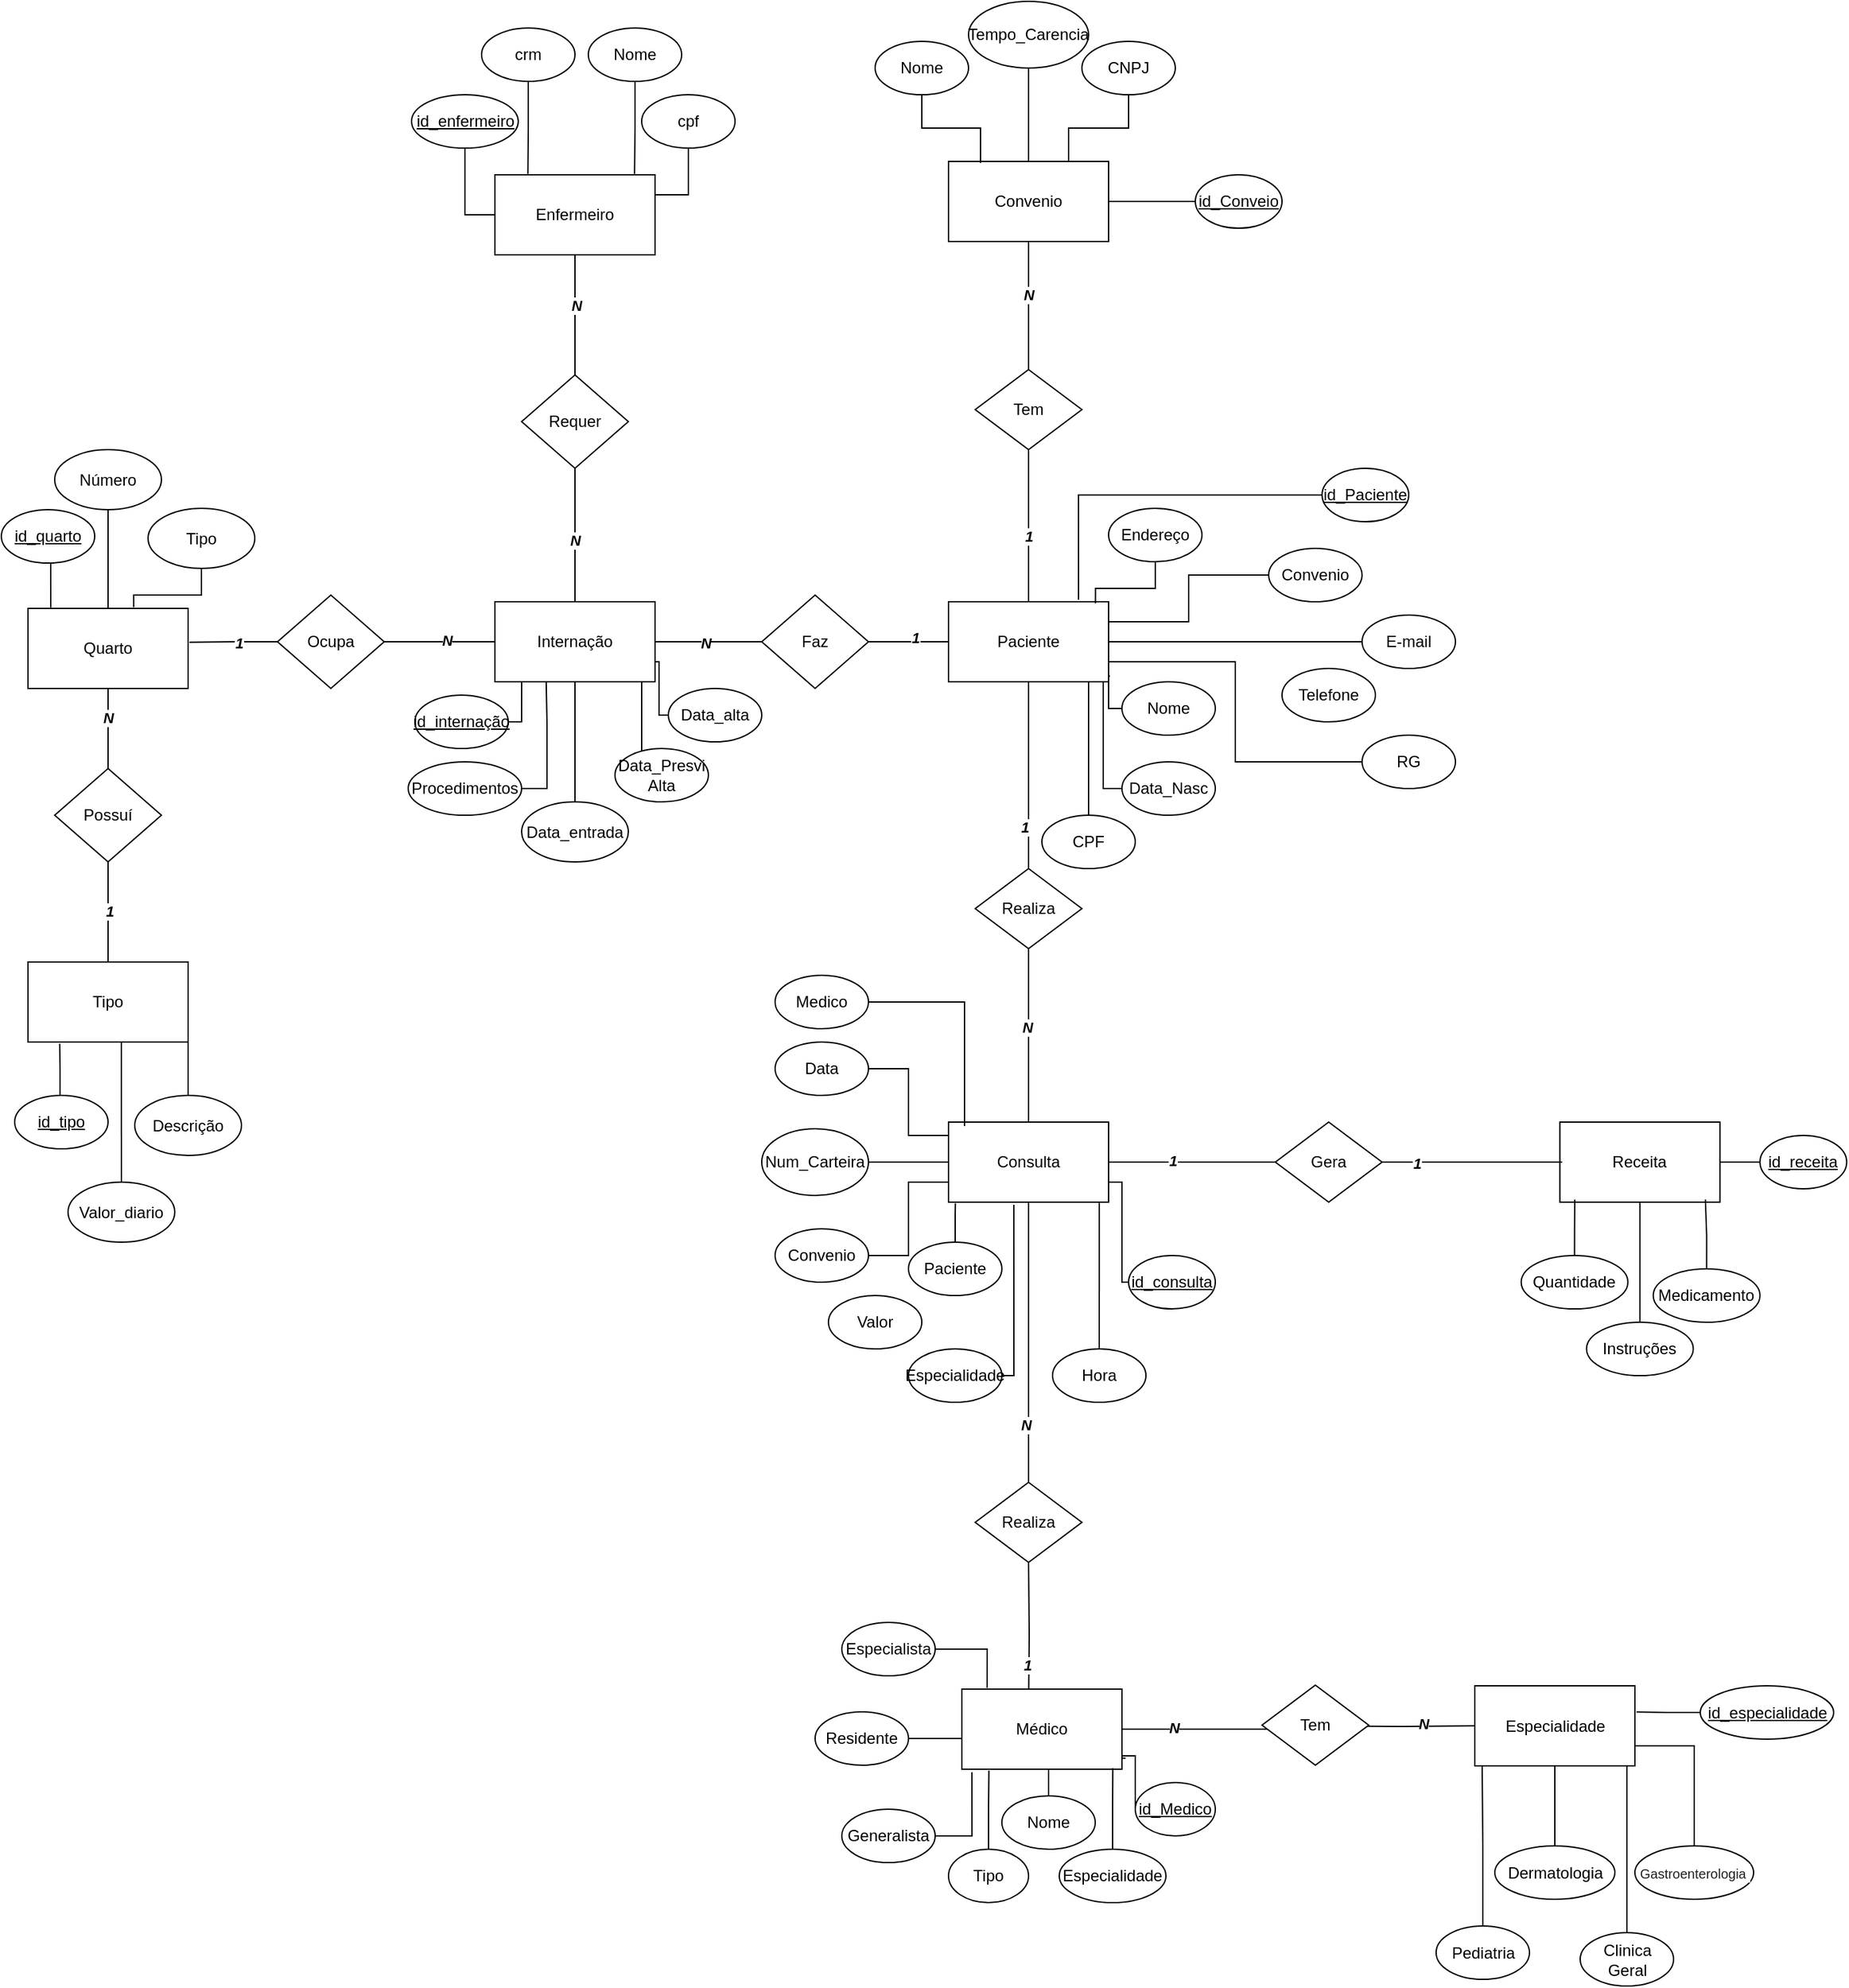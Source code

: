 <mxfile version="24.7.17">
  <diagram name="Página-1" id="8BGDTDJeWKM5IeX-bzNp">
    <mxGraphModel dx="4327" dy="3026" grid="1" gridSize="10" guides="1" tooltips="1" connect="1" arrows="1" fold="1" page="1" pageScale="1" pageWidth="827" pageHeight="1169" math="0" shadow="0">
      <root>
        <mxCell id="0" />
        <mxCell id="1" parent="0" />
        <mxCell id="o7DQFZc0UQr-MpQ6-a8O-60" style="edgeStyle=orthogonalEdgeStyle;rounded=0;orthogonalLoop=1;jettySize=auto;html=1;entryX=0;entryY=0.5;entryDx=0;entryDy=0;endArrow=none;endFill=0;" parent="1" source="o7DQFZc0UQr-MpQ6-a8O-1" edge="1">
          <mxGeometry relative="1" as="geometry">
            <mxPoint x="350" y="405" as="targetPoint" />
          </mxGeometry>
        </mxCell>
        <mxCell id="o7DQFZc0UQr-MpQ6-a8O-108" value="&lt;b&gt;&lt;i&gt;N&lt;/i&gt;&lt;/b&gt;" style="edgeLabel;html=1;align=center;verticalAlign=middle;resizable=0;points=[];" parent="o7DQFZc0UQr-MpQ6-a8O-60" vertex="1" connectable="0">
          <mxGeometry x="-0.405" y="1" relative="1" as="geometry">
            <mxPoint as="offset" />
          </mxGeometry>
        </mxCell>
        <mxCell id="o7DQFZc0UQr-MpQ6-a8O-65" style="edgeStyle=orthogonalEdgeStyle;rounded=0;orthogonalLoop=1;jettySize=auto;html=1;entryX=0.5;entryY=1;entryDx=0;entryDy=0;endArrow=none;endFill=0;" parent="1" target="o7DQFZc0UQr-MpQ6-a8O-64" edge="1">
          <mxGeometry relative="1" as="geometry">
            <mxPoint x="150" y="390" as="sourcePoint" />
          </mxGeometry>
        </mxCell>
        <mxCell id="o7DQFZc0UQr-MpQ6-a8O-110" value="&lt;b&gt;&lt;i&gt;1&lt;/i&gt;&lt;/b&gt;" style="edgeLabel;html=1;align=center;verticalAlign=middle;resizable=0;points=[];" parent="o7DQFZc0UQr-MpQ6-a8O-65" vertex="1" connectable="0">
          <mxGeometry x="-0.407" y="2" relative="1" as="geometry">
            <mxPoint as="offset" />
          </mxGeometry>
        </mxCell>
        <mxCell id="o7DQFZc0UQr-MpQ6-a8O-1" value="Médico" style="rounded=0;whiteSpace=wrap;html=1;" parent="1" vertex="1">
          <mxGeometry x="100" y="375" width="120" height="60" as="geometry" />
        </mxCell>
        <mxCell id="o7DQFZc0UQr-MpQ6-a8O-2" value="Especialidade" style="ellipse;whiteSpace=wrap;html=1;" parent="1" vertex="1">
          <mxGeometry x="173" y="495" width="80" height="40" as="geometry" />
        </mxCell>
        <mxCell id="o7DQFZc0UQr-MpQ6-a8O-3" value="Nome" style="ellipse;whiteSpace=wrap;html=1;" parent="1" vertex="1">
          <mxGeometry x="130" y="455" width="70" height="40" as="geometry" />
        </mxCell>
        <mxCell id="o7DQFZc0UQr-MpQ6-a8O-4" value="Tipo" style="ellipse;whiteSpace=wrap;html=1;" parent="1" vertex="1">
          <mxGeometry x="90" y="495" width="60" height="40" as="geometry" />
        </mxCell>
        <mxCell id="o7DQFZc0UQr-MpQ6-a8O-11" style="edgeStyle=orthogonalEdgeStyle;rounded=0;orthogonalLoop=1;jettySize=auto;html=1;entryX=0.646;entryY=1.004;entryDx=0;entryDy=0;entryPerimeter=0;endArrow=none;endFill=0;" parent="1" source="o7DQFZc0UQr-MpQ6-a8O-3" target="o7DQFZc0UQr-MpQ6-a8O-1" edge="1">
          <mxGeometry relative="1" as="geometry" />
        </mxCell>
        <mxCell id="o7DQFZc0UQr-MpQ6-a8O-12" style="edgeStyle=orthogonalEdgeStyle;rounded=0;orthogonalLoop=1;jettySize=auto;html=1;entryX=0.169;entryY=1.016;entryDx=0;entryDy=0;entryPerimeter=0;endArrow=none;endFill=0;" parent="1" source="o7DQFZc0UQr-MpQ6-a8O-4" target="o7DQFZc0UQr-MpQ6-a8O-1" edge="1">
          <mxGeometry relative="1" as="geometry" />
        </mxCell>
        <mxCell id="o7DQFZc0UQr-MpQ6-a8O-13" style="edgeStyle=orthogonalEdgeStyle;rounded=0;orthogonalLoop=1;jettySize=auto;html=1;entryX=0.943;entryY=0.987;entryDx=0;entryDy=0;entryPerimeter=0;endArrow=none;endFill=0;" parent="1" source="o7DQFZc0UQr-MpQ6-a8O-2" target="o7DQFZc0UQr-MpQ6-a8O-1" edge="1">
          <mxGeometry relative="1" as="geometry" />
        </mxCell>
        <mxCell id="o7DQFZc0UQr-MpQ6-a8O-14" value="Especialidade" style="rounded=0;whiteSpace=wrap;html=1;" parent="1" vertex="1">
          <mxGeometry x="484.5" y="372.5" width="120" height="60" as="geometry" />
        </mxCell>
        <mxCell id="o7DQFZc0UQr-MpQ6-a8O-15" value="Residente" style="ellipse;whiteSpace=wrap;html=1;" parent="1" vertex="1">
          <mxGeometry x="-10" y="392" width="70" height="40" as="geometry" />
        </mxCell>
        <mxCell id="o7DQFZc0UQr-MpQ6-a8O-16" value="Especialista" style="ellipse;whiteSpace=wrap;html=1;" parent="1" vertex="1">
          <mxGeometry x="10" y="325" width="70" height="40" as="geometry" />
        </mxCell>
        <mxCell id="o7DQFZc0UQr-MpQ6-a8O-17" value="Generalista" style="ellipse;whiteSpace=wrap;html=1;" parent="1" vertex="1">
          <mxGeometry x="10" y="465" width="70" height="40" as="geometry" />
        </mxCell>
        <mxCell id="o7DQFZc0UQr-MpQ6-a8O-18" value="Pediatria" style="ellipse;whiteSpace=wrap;html=1;" parent="1" vertex="1">
          <mxGeometry x="455.5" y="552.5" width="70" height="40" as="geometry" />
        </mxCell>
        <mxCell id="o7DQFZc0UQr-MpQ6-a8O-63" style="edgeStyle=orthogonalEdgeStyle;rounded=0;orthogonalLoop=1;jettySize=auto;html=1;entryX=1;entryY=0.75;entryDx=0;entryDy=0;endArrow=none;endFill=0;" parent="1" source="o7DQFZc0UQr-MpQ6-a8O-19" target="o7DQFZc0UQr-MpQ6-a8O-14" edge="1">
          <mxGeometry relative="1" as="geometry" />
        </mxCell>
        <mxCell id="o7DQFZc0UQr-MpQ6-a8O-19" value="&lt;span style=&quot;color: rgb(32, 33, 36); text-align: start; white-space-collapse: preserve; background-color: rgb(255, 255, 255);&quot;&gt;&lt;font style=&quot;font-size: 10px;&quot; face=&quot;Helvetica&quot;&gt;Gastroenterologia &lt;/font&gt;&lt;/span&gt;" style="ellipse;whiteSpace=wrap;html=1;" parent="1" vertex="1">
          <mxGeometry x="604.5" y="492.5" width="89" height="40" as="geometry" />
        </mxCell>
        <mxCell id="o7DQFZc0UQr-MpQ6-a8O-20" value="Clinica Geral" style="ellipse;whiteSpace=wrap;html=1;" parent="1" vertex="1">
          <mxGeometry x="563.5" y="557.5" width="70" height="40" as="geometry" />
        </mxCell>
        <mxCell id="o7DQFZc0UQr-MpQ6-a8O-51" style="edgeStyle=orthogonalEdgeStyle;rounded=0;orthogonalLoop=1;jettySize=auto;html=1;entryX=0.5;entryY=1;entryDx=0;entryDy=0;endArrow=none;endFill=0;" parent="1" source="o7DQFZc0UQr-MpQ6-a8O-21" target="o7DQFZc0UQr-MpQ6-a8O-14" edge="1">
          <mxGeometry relative="1" as="geometry" />
        </mxCell>
        <mxCell id="o7DQFZc0UQr-MpQ6-a8O-21" value="Dermatologia" style="ellipse;whiteSpace=wrap;html=1;" parent="1" vertex="1">
          <mxGeometry x="499.5" y="492.5" width="90" height="40" as="geometry" />
        </mxCell>
        <mxCell id="o7DQFZc0UQr-MpQ6-a8O-61" style="edgeStyle=orthogonalEdgeStyle;rounded=0;orthogonalLoop=1;jettySize=auto;html=1;entryX=0;entryY=0.5;entryDx=0;entryDy=0;endArrow=none;endFill=0;" parent="1" target="o7DQFZc0UQr-MpQ6-a8O-14" edge="1">
          <mxGeometry relative="1" as="geometry">
            <mxPoint x="373.5" y="402.5" as="sourcePoint" />
          </mxGeometry>
        </mxCell>
        <mxCell id="o7DQFZc0UQr-MpQ6-a8O-109" value="&lt;b&gt;&lt;i&gt;N&lt;/i&gt;&lt;/b&gt;" style="edgeLabel;html=1;align=center;verticalAlign=middle;resizable=0;points=[];" parent="o7DQFZc0UQr-MpQ6-a8O-61" vertex="1" connectable="0">
          <mxGeometry x="0.297" y="2" relative="1" as="geometry">
            <mxPoint as="offset" />
          </mxGeometry>
        </mxCell>
        <mxCell id="o7DQFZc0UQr-MpQ6-a8O-22" value="Tem" style="rhombus;whiteSpace=wrap;html=1;" parent="1" vertex="1">
          <mxGeometry x="325" y="372" width="80" height="60" as="geometry" />
        </mxCell>
        <mxCell id="o7DQFZc0UQr-MpQ6-a8O-77" style="edgeStyle=orthogonalEdgeStyle;rounded=0;orthogonalLoop=1;jettySize=auto;html=1;entryX=0.5;entryY=0;entryDx=0;entryDy=0;endArrow=none;endFill=0;" parent="1" source="o7DQFZc0UQr-MpQ6-a8O-24" target="o7DQFZc0UQr-MpQ6-a8O-75" edge="1">
          <mxGeometry relative="1" as="geometry" />
        </mxCell>
        <mxCell id="o7DQFZc0UQr-MpQ6-a8O-113" value="&lt;b&gt;&lt;i&gt;1&lt;/i&gt;&lt;/b&gt;" style="edgeLabel;html=1;align=center;verticalAlign=middle;resizable=0;points=[];" parent="o7DQFZc0UQr-MpQ6-a8O-77" vertex="1" connectable="0">
          <mxGeometry x="0.533" y="-3" relative="1" as="geometry">
            <mxPoint y="1" as="offset" />
          </mxGeometry>
        </mxCell>
        <mxCell id="o7DQFZc0UQr-MpQ6-a8O-24" value="Paciente" style="rounded=0;whiteSpace=wrap;html=1;" parent="1" vertex="1">
          <mxGeometry x="90" y="-440" width="120" height="60" as="geometry" />
        </mxCell>
        <mxCell id="o7DQFZc0UQr-MpQ6-a8O-25" value="Nome" style="ellipse;whiteSpace=wrap;html=1;" parent="1" vertex="1">
          <mxGeometry x="220" y="-380" width="70" height="40" as="geometry" />
        </mxCell>
        <mxCell id="o7DQFZc0UQr-MpQ6-a8O-26" value="Data_Nasc" style="ellipse;whiteSpace=wrap;html=1;" parent="1" vertex="1">
          <mxGeometry x="220" y="-320" width="70" height="40" as="geometry" />
        </mxCell>
        <mxCell id="o7DQFZc0UQr-MpQ6-a8O-27" value="Endereço" style="ellipse;whiteSpace=wrap;html=1;" parent="1" vertex="1">
          <mxGeometry x="210" y="-510" width="70" height="40" as="geometry" />
        </mxCell>
        <mxCell id="o7DQFZc0UQr-MpQ6-a8O-28" value="Telefone" style="ellipse;whiteSpace=wrap;html=1;" parent="1" vertex="1">
          <mxGeometry x="340" y="-390" width="70" height="40" as="geometry" />
        </mxCell>
        <mxCell id="o7DQFZc0UQr-MpQ6-a8O-85" style="edgeStyle=orthogonalEdgeStyle;rounded=0;orthogonalLoop=1;jettySize=auto;html=1;endArrow=none;endFill=0;" parent="1" source="o7DQFZc0UQr-MpQ6-a8O-29" target="o7DQFZc0UQr-MpQ6-a8O-24" edge="1">
          <mxGeometry relative="1" as="geometry" />
        </mxCell>
        <mxCell id="o7DQFZc0UQr-MpQ6-a8O-29" value="E-mail" style="ellipse;whiteSpace=wrap;html=1;" parent="1" vertex="1">
          <mxGeometry x="400" y="-430" width="70" height="40" as="geometry" />
        </mxCell>
        <mxCell id="o7DQFZc0UQr-MpQ6-a8O-30" value="CPF" style="ellipse;whiteSpace=wrap;html=1;" parent="1" vertex="1">
          <mxGeometry x="160" y="-280" width="70" height="40" as="geometry" />
        </mxCell>
        <mxCell id="o7DQFZc0UQr-MpQ6-a8O-84" style="edgeStyle=orthogonalEdgeStyle;rounded=0;orthogonalLoop=1;jettySize=auto;html=1;entryX=1;entryY=0.75;entryDx=0;entryDy=0;endArrow=none;endFill=0;" parent="1" source="o7DQFZc0UQr-MpQ6-a8O-31" target="o7DQFZc0UQr-MpQ6-a8O-24" edge="1">
          <mxGeometry relative="1" as="geometry" />
        </mxCell>
        <mxCell id="o7DQFZc0UQr-MpQ6-a8O-31" value="RG" style="ellipse;whiteSpace=wrap;html=1;" parent="1" vertex="1">
          <mxGeometry x="400" y="-340" width="70" height="40" as="geometry" />
        </mxCell>
        <mxCell id="o7DQFZc0UQr-MpQ6-a8O-86" style="edgeStyle=orthogonalEdgeStyle;rounded=0;orthogonalLoop=1;jettySize=auto;html=1;entryX=1;entryY=0.25;entryDx=0;entryDy=0;endArrow=none;endFill=0;" parent="1" source="o7DQFZc0UQr-MpQ6-a8O-32" target="o7DQFZc0UQr-MpQ6-a8O-24" edge="1">
          <mxGeometry relative="1" as="geometry" />
        </mxCell>
        <mxCell id="o7DQFZc0UQr-MpQ6-a8O-32" value="Convenio" style="ellipse;whiteSpace=wrap;html=1;" parent="1" vertex="1">
          <mxGeometry x="330" y="-480" width="70" height="40" as="geometry" />
        </mxCell>
        <mxCell id="o7DQFZc0UQr-MpQ6-a8O-106" style="edgeStyle=orthogonalEdgeStyle;rounded=0;orthogonalLoop=1;jettySize=auto;html=1;entryX=0.5;entryY=0;entryDx=0;entryDy=0;endArrow=none;endFill=0;" parent="1" source="o7DQFZc0UQr-MpQ6-a8O-33" target="o7DQFZc0UQr-MpQ6-a8O-105" edge="1">
          <mxGeometry relative="1" as="geometry" />
        </mxCell>
        <mxCell id="o7DQFZc0UQr-MpQ6-a8O-117" value="&lt;b&gt;&lt;i&gt;N&lt;/i&gt;&lt;/b&gt;" style="edgeLabel;html=1;align=center;verticalAlign=middle;resizable=0;points=[];" parent="o7DQFZc0UQr-MpQ6-a8O-106" vertex="1" connectable="0">
          <mxGeometry x="-0.181" relative="1" as="geometry">
            <mxPoint as="offset" />
          </mxGeometry>
        </mxCell>
        <mxCell id="o7DQFZc0UQr-MpQ6-a8O-33" value="Convenio" style="rounded=0;whiteSpace=wrap;html=1;" parent="1" vertex="1">
          <mxGeometry x="90" y="-770" width="120" height="60" as="geometry" />
        </mxCell>
        <mxCell id="o7DQFZc0UQr-MpQ6-a8O-34" value="Nome" style="ellipse;whiteSpace=wrap;html=1;" parent="1" vertex="1">
          <mxGeometry x="35" y="-860" width="70" height="40" as="geometry" />
        </mxCell>
        <mxCell id="o7DQFZc0UQr-MpQ6-a8O-103" style="edgeStyle=orthogonalEdgeStyle;rounded=0;orthogonalLoop=1;jettySize=auto;html=1;entryX=0.75;entryY=0;entryDx=0;entryDy=0;endArrow=none;endFill=0;" parent="1" source="o7DQFZc0UQr-MpQ6-a8O-35" target="o7DQFZc0UQr-MpQ6-a8O-33" edge="1">
          <mxGeometry relative="1" as="geometry" />
        </mxCell>
        <mxCell id="o7DQFZc0UQr-MpQ6-a8O-35" value="CNPJ" style="ellipse;whiteSpace=wrap;html=1;" parent="1" vertex="1">
          <mxGeometry x="190" y="-860" width="70" height="40" as="geometry" />
        </mxCell>
        <mxCell id="o7DQFZc0UQr-MpQ6-a8O-102" style="edgeStyle=orthogonalEdgeStyle;rounded=0;orthogonalLoop=1;jettySize=auto;html=1;entryX=0.5;entryY=0;entryDx=0;entryDy=0;endArrow=none;endFill=0;" parent="1" source="o7DQFZc0UQr-MpQ6-a8O-36" target="o7DQFZc0UQr-MpQ6-a8O-33" edge="1">
          <mxGeometry relative="1" as="geometry" />
        </mxCell>
        <mxCell id="o7DQFZc0UQr-MpQ6-a8O-36" value="Tempo_Carencia" style="ellipse;whiteSpace=wrap;html=1;" parent="1" vertex="1">
          <mxGeometry x="105" y="-890" width="90" height="50" as="geometry" />
        </mxCell>
        <mxCell id="o7DQFZc0UQr-MpQ6-a8O-66" style="edgeStyle=orthogonalEdgeStyle;rounded=0;orthogonalLoop=1;jettySize=auto;html=1;entryX=0.5;entryY=0;entryDx=0;entryDy=0;endArrow=none;endFill=0;" parent="1" source="o7DQFZc0UQr-MpQ6-a8O-37" target="o7DQFZc0UQr-MpQ6-a8O-64" edge="1">
          <mxGeometry relative="1" as="geometry" />
        </mxCell>
        <mxCell id="o7DQFZc0UQr-MpQ6-a8O-112" value="&lt;b&gt;&lt;i&gt;N&lt;/i&gt;&lt;/b&gt;" style="edgeLabel;html=1;align=center;verticalAlign=middle;resizable=0;points=[];" parent="o7DQFZc0UQr-MpQ6-a8O-66" vertex="1" connectable="0">
          <mxGeometry x="0.587" y="-2" relative="1" as="geometry">
            <mxPoint as="offset" />
          </mxGeometry>
        </mxCell>
        <mxCell id="o7DQFZc0UQr-MpQ6-a8O-95" style="edgeStyle=orthogonalEdgeStyle;rounded=0;orthogonalLoop=1;jettySize=auto;html=1;endArrow=none;endFill=0;" parent="1" source="o7DQFZc0UQr-MpQ6-a8O-37" target="o7DQFZc0UQr-MpQ6-a8O-94" edge="1">
          <mxGeometry relative="1" as="geometry" />
        </mxCell>
        <mxCell id="o7DQFZc0UQr-MpQ6-a8O-118" value="&lt;b&gt;&lt;i&gt;1&lt;/i&gt;&lt;/b&gt;" style="edgeLabel;html=1;align=center;verticalAlign=middle;resizable=0;points=[];" parent="o7DQFZc0UQr-MpQ6-a8O-95" vertex="1" connectable="0">
          <mxGeometry x="-0.229" y="1" relative="1" as="geometry">
            <mxPoint as="offset" />
          </mxGeometry>
        </mxCell>
        <mxCell id="o7DQFZc0UQr-MpQ6-a8O-37" value="Consulta" style="rounded=0;whiteSpace=wrap;html=1;" parent="1" vertex="1">
          <mxGeometry x="90" y="-50" width="120" height="60" as="geometry" />
        </mxCell>
        <mxCell id="o7DQFZc0UQr-MpQ6-a8O-38" value="Data" style="ellipse;whiteSpace=wrap;html=1;" parent="1" vertex="1">
          <mxGeometry x="-40" y="-110" width="70" height="40" as="geometry" />
        </mxCell>
        <mxCell id="o7DQFZc0UQr-MpQ6-a8O-39" value="Hora" style="ellipse;whiteSpace=wrap;html=1;" parent="1" vertex="1">
          <mxGeometry x="168" y="120" width="70" height="40" as="geometry" />
        </mxCell>
        <mxCell id="o7DQFZc0UQr-MpQ6-a8O-40" value="Medico" style="ellipse;whiteSpace=wrap;html=1;" parent="1" vertex="1">
          <mxGeometry x="-40" y="-160" width="70" height="40" as="geometry" />
        </mxCell>
        <mxCell id="o7DQFZc0UQr-MpQ6-a8O-42" value="Paciente" style="ellipse;whiteSpace=wrap;html=1;" parent="1" vertex="1">
          <mxGeometry x="60" y="40" width="70" height="40" as="geometry" />
        </mxCell>
        <mxCell id="o7DQFZc0UQr-MpQ6-a8O-43" value="Valor&lt;span style=&quot;color: rgba(0, 0, 0, 0); font-family: monospace; font-size: 0px; text-align: start; text-wrap: nowrap;&quot;&gt;%3CmxGraphModel%3E%3Croot%3E%3CmxCell%20id%3D%220%22%2F%3E%3CmxCell%20id%3D%221%22%20parent%3D%220%22%2F%3E%3CmxCell%20id%3D%222%22%20value%3D%22Hora%22%20style%3D%22ellipse%3BwhiteSpace%3Dwrap%3Bhtml%3D1%3B%22%20vertex%3D%221%22%20parent%3D%221%22%3E%3CmxGeometry%20x%3D%22330%22%20y%3D%2250%22%20width%3D%2270%22%20height%3D%2240%22%20as%3D%22geometry%22%2F%3E%3C%2FmxCell%3E%3C%2Froot%3E%3C%2FmxGraphModel%3E&lt;/span&gt;&lt;span style=&quot;color: rgba(0, 0, 0, 0); font-family: monospace; font-size: 0px; text-align: start; text-wrap: nowrap;&quot;&gt;%3CmxGraphModel%3E%3Croot%3E%3CmxCell%20id%3D%220%22%2F%3E%3CmxCell%20id%3D%221%22%20parent%3D%220%22%2F%3E%3CmxCell%20id%3D%222%22%20value%3D%22Hora%22%20style%3D%22ellipse%3BwhiteSpace%3Dwrap%3Bhtml%3D1%3B%22%20vertex%3D%221%22%20parent%3D%221%22%3E%3CmxGeometry%20x%3D%22330%22%20y%3D%2250%22%20width%3D%2270%22%20height%3D%2240%22%20as%3D%22geometry%22%2F%3E%3C%2FmxCell%3E%3C%2Froot%3E%3C%2FmxGraphModel%3E&lt;/span&gt;" style="ellipse;whiteSpace=wrap;html=1;" parent="1" vertex="1">
          <mxGeometry y="80" width="70" height="40" as="geometry" />
        </mxCell>
        <mxCell id="o7DQFZc0UQr-MpQ6-a8O-71" style="edgeStyle=orthogonalEdgeStyle;rounded=0;orthogonalLoop=1;jettySize=auto;html=1;entryX=0;entryY=0.75;entryDx=0;entryDy=0;endArrow=none;endFill=0;" parent="1" source="o7DQFZc0UQr-MpQ6-a8O-44" target="o7DQFZc0UQr-MpQ6-a8O-37" edge="1">
          <mxGeometry relative="1" as="geometry" />
        </mxCell>
        <mxCell id="o7DQFZc0UQr-MpQ6-a8O-44" value="Convenio" style="ellipse;whiteSpace=wrap;html=1;" parent="1" vertex="1">
          <mxGeometry x="-40" y="30" width="70" height="40" as="geometry" />
        </mxCell>
        <mxCell id="o7DQFZc0UQr-MpQ6-a8O-67" style="edgeStyle=orthogonalEdgeStyle;rounded=0;orthogonalLoop=1;jettySize=auto;html=1;entryX=0;entryY=0.5;entryDx=0;entryDy=0;endArrow=none;endFill=0;" parent="1" source="o7DQFZc0UQr-MpQ6-a8O-45" target="o7DQFZc0UQr-MpQ6-a8O-37" edge="1">
          <mxGeometry relative="1" as="geometry" />
        </mxCell>
        <mxCell id="o7DQFZc0UQr-MpQ6-a8O-45" value="Num_Carteira" style="ellipse;whiteSpace=wrap;html=1;" parent="1" vertex="1">
          <mxGeometry x="-50" y="-45" width="80" height="50" as="geometry" />
        </mxCell>
        <mxCell id="o7DQFZc0UQr-MpQ6-a8O-46" value="Especialidade" style="ellipse;whiteSpace=wrap;html=1;" parent="1" vertex="1">
          <mxGeometry x="60" y="120" width="70" height="40" as="geometry" />
        </mxCell>
        <mxCell id="o7DQFZc0UQr-MpQ6-a8O-47" value="Receita" style="rounded=0;whiteSpace=wrap;html=1;" parent="1" vertex="1">
          <mxGeometry x="548.27" y="-50" width="120" height="60" as="geometry" />
        </mxCell>
        <mxCell id="o7DQFZc0UQr-MpQ6-a8O-48" value="Medicamento" style="ellipse;whiteSpace=wrap;html=1;" parent="1" vertex="1">
          <mxGeometry x="618.27" y="60" width="80" height="40" as="geometry" />
        </mxCell>
        <mxCell id="o7DQFZc0UQr-MpQ6-a8O-49" value="Quantidade" style="ellipse;whiteSpace=wrap;html=1;" parent="1" vertex="1">
          <mxGeometry x="519.27" y="50" width="80" height="40" as="geometry" />
        </mxCell>
        <mxCell id="o7DQFZc0UQr-MpQ6-a8O-98" style="edgeStyle=orthogonalEdgeStyle;rounded=0;orthogonalLoop=1;jettySize=auto;html=1;entryX=0.5;entryY=1;entryDx=0;entryDy=0;endArrow=none;endFill=0;" parent="1" source="o7DQFZc0UQr-MpQ6-a8O-50" target="o7DQFZc0UQr-MpQ6-a8O-47" edge="1">
          <mxGeometry relative="1" as="geometry" />
        </mxCell>
        <mxCell id="o7DQFZc0UQr-MpQ6-a8O-50" value="Instruções" style="ellipse;whiteSpace=wrap;html=1;" parent="1" vertex="1">
          <mxGeometry x="568.27" y="100" width="80" height="40" as="geometry" />
        </mxCell>
        <mxCell id="o7DQFZc0UQr-MpQ6-a8O-54" style="edgeStyle=orthogonalEdgeStyle;rounded=0;orthogonalLoop=1;jettySize=auto;html=1;endArrow=none;endFill=0;" parent="1" source="o7DQFZc0UQr-MpQ6-a8O-20" edge="1">
          <mxGeometry relative="1" as="geometry">
            <mxPoint x="598.5" y="432.5" as="targetPoint" />
          </mxGeometry>
        </mxCell>
        <mxCell id="o7DQFZc0UQr-MpQ6-a8O-55" style="edgeStyle=orthogonalEdgeStyle;rounded=0;orthogonalLoop=1;jettySize=auto;html=1;entryX=0.046;entryY=1.005;entryDx=0;entryDy=0;entryPerimeter=0;endArrow=none;endFill=0;" parent="1" source="o7DQFZc0UQr-MpQ6-a8O-18" target="o7DQFZc0UQr-MpQ6-a8O-14" edge="1">
          <mxGeometry relative="1" as="geometry" />
        </mxCell>
        <mxCell id="o7DQFZc0UQr-MpQ6-a8O-57" style="edgeStyle=orthogonalEdgeStyle;rounded=0;orthogonalLoop=1;jettySize=auto;html=1;entryX=0.063;entryY=1.038;entryDx=0;entryDy=0;entryPerimeter=0;endArrow=none;endFill=0;" parent="1" source="o7DQFZc0UQr-MpQ6-a8O-17" target="o7DQFZc0UQr-MpQ6-a8O-1" edge="1">
          <mxGeometry relative="1" as="geometry" />
        </mxCell>
        <mxCell id="o7DQFZc0UQr-MpQ6-a8O-58" style="edgeStyle=orthogonalEdgeStyle;rounded=0;orthogonalLoop=1;jettySize=auto;html=1;endArrow=none;endFill=0;" parent="1" source="o7DQFZc0UQr-MpQ6-a8O-15" edge="1">
          <mxGeometry relative="1" as="geometry">
            <mxPoint x="100" y="412" as="targetPoint" />
          </mxGeometry>
        </mxCell>
        <mxCell id="o7DQFZc0UQr-MpQ6-a8O-59" style="edgeStyle=orthogonalEdgeStyle;rounded=0;orthogonalLoop=1;jettySize=auto;html=1;entryX=0.158;entryY=-0.014;entryDx=0;entryDy=0;entryPerimeter=0;endArrow=none;endFill=0;" parent="1" source="o7DQFZc0UQr-MpQ6-a8O-16" target="o7DQFZc0UQr-MpQ6-a8O-1" edge="1">
          <mxGeometry relative="1" as="geometry" />
        </mxCell>
        <mxCell id="o7DQFZc0UQr-MpQ6-a8O-64" value="Realiza" style="rhombus;whiteSpace=wrap;html=1;" parent="1" vertex="1">
          <mxGeometry x="110" y="220" width="80" height="60" as="geometry" />
        </mxCell>
        <mxCell id="o7DQFZc0UQr-MpQ6-a8O-70" style="edgeStyle=orthogonalEdgeStyle;rounded=0;orthogonalLoop=1;jettySize=auto;html=1;entryX=0.043;entryY=1.014;entryDx=0;entryDy=0;entryPerimeter=0;endArrow=none;endFill=0;" parent="1" source="o7DQFZc0UQr-MpQ6-a8O-42" target="o7DQFZc0UQr-MpQ6-a8O-37" edge="1">
          <mxGeometry relative="1" as="geometry" />
        </mxCell>
        <mxCell id="o7DQFZc0UQr-MpQ6-a8O-72" style="edgeStyle=orthogonalEdgeStyle;rounded=0;orthogonalLoop=1;jettySize=auto;html=1;entryX=0;entryY=0.167;entryDx=0;entryDy=0;entryPerimeter=0;endArrow=none;endFill=0;" parent="1" source="o7DQFZc0UQr-MpQ6-a8O-38" target="o7DQFZc0UQr-MpQ6-a8O-37" edge="1">
          <mxGeometry relative="1" as="geometry" />
        </mxCell>
        <mxCell id="o7DQFZc0UQr-MpQ6-a8O-76" style="edgeStyle=orthogonalEdgeStyle;rounded=0;orthogonalLoop=1;jettySize=auto;html=1;entryX=0.5;entryY=0;entryDx=0;entryDy=0;endArrow=none;endFill=0;" parent="1" source="o7DQFZc0UQr-MpQ6-a8O-75" target="o7DQFZc0UQr-MpQ6-a8O-37" edge="1">
          <mxGeometry relative="1" as="geometry" />
        </mxCell>
        <mxCell id="o7DQFZc0UQr-MpQ6-a8O-114" value="&lt;b&gt;&lt;i&gt;N&lt;/i&gt;&lt;/b&gt;" style="edgeLabel;html=1;align=center;verticalAlign=middle;resizable=0;points=[];" parent="o7DQFZc0UQr-MpQ6-a8O-76" vertex="1" connectable="0">
          <mxGeometry x="-0.094" y="-1" relative="1" as="geometry">
            <mxPoint as="offset" />
          </mxGeometry>
        </mxCell>
        <mxCell id="o7DQFZc0UQr-MpQ6-a8O-75" value="Realiza" style="rhombus;whiteSpace=wrap;html=1;" parent="1" vertex="1">
          <mxGeometry x="110" y="-240" width="80" height="60" as="geometry" />
        </mxCell>
        <mxCell id="o7DQFZc0UQr-MpQ6-a8O-83" style="edgeStyle=orthogonalEdgeStyle;rounded=0;orthogonalLoop=1;jettySize=auto;html=1;entryX=0.934;entryY=1.002;entryDx=0;entryDy=0;entryPerimeter=0;endArrow=none;endFill=0;" parent="1" source="o7DQFZc0UQr-MpQ6-a8O-30" target="o7DQFZc0UQr-MpQ6-a8O-24" edge="1">
          <mxGeometry relative="1" as="geometry">
            <Array as="points">
              <mxPoint x="195" y="-380" />
              <mxPoint x="202" y="-380" />
            </Array>
          </mxGeometry>
        </mxCell>
        <mxCell id="o7DQFZc0UQr-MpQ6-a8O-91" style="edgeStyle=orthogonalEdgeStyle;rounded=0;orthogonalLoop=1;jettySize=auto;html=1;entryX=0.1;entryY=0.05;entryDx=0;entryDy=0;entryPerimeter=0;endArrow=none;endFill=0;" parent="1" source="o7DQFZc0UQr-MpQ6-a8O-40" target="o7DQFZc0UQr-MpQ6-a8O-37" edge="1">
          <mxGeometry relative="1" as="geometry" />
        </mxCell>
        <mxCell id="o7DQFZc0UQr-MpQ6-a8O-92" style="edgeStyle=orthogonalEdgeStyle;rounded=0;orthogonalLoop=1;jettySize=auto;html=1;entryX=0.408;entryY=1.033;entryDx=0;entryDy=0;entryPerimeter=0;endArrow=none;endFill=0;" parent="1" source="o7DQFZc0UQr-MpQ6-a8O-46" target="o7DQFZc0UQr-MpQ6-a8O-37" edge="1">
          <mxGeometry relative="1" as="geometry">
            <Array as="points">
              <mxPoint x="139" y="140" />
            </Array>
          </mxGeometry>
        </mxCell>
        <mxCell id="o7DQFZc0UQr-MpQ6-a8O-93" style="edgeStyle=orthogonalEdgeStyle;rounded=0;orthogonalLoop=1;jettySize=auto;html=1;entryX=0.942;entryY=1;entryDx=0;entryDy=0;entryPerimeter=0;endArrow=none;endFill=0;" parent="1" source="o7DQFZc0UQr-MpQ6-a8O-39" target="o7DQFZc0UQr-MpQ6-a8O-37" edge="1">
          <mxGeometry relative="1" as="geometry" />
        </mxCell>
        <mxCell id="o7DQFZc0UQr-MpQ6-a8O-96" style="edgeStyle=orthogonalEdgeStyle;rounded=0;orthogonalLoop=1;jettySize=auto;html=1;endArrow=none;endFill=0;" parent="1" source="o7DQFZc0UQr-MpQ6-a8O-94" edge="1">
          <mxGeometry relative="1" as="geometry">
            <mxPoint x="550" y="-20" as="targetPoint" />
          </mxGeometry>
        </mxCell>
        <mxCell id="o7DQFZc0UQr-MpQ6-a8O-120" value="&lt;b&gt;&lt;i&gt;1&lt;/i&gt;&lt;/b&gt;" style="edgeLabel;html=1;align=center;verticalAlign=middle;resizable=0;points=[];" parent="o7DQFZc0UQr-MpQ6-a8O-96" vertex="1" connectable="0">
          <mxGeometry x="0.157" relative="1" as="geometry">
            <mxPoint x="-52" as="offset" />
          </mxGeometry>
        </mxCell>
        <mxCell id="o7DQFZc0UQr-MpQ6-a8O-94" value="Gera" style="rhombus;whiteSpace=wrap;html=1;" parent="1" vertex="1">
          <mxGeometry x="335" y="-50" width="80" height="60" as="geometry" />
        </mxCell>
        <mxCell id="o7DQFZc0UQr-MpQ6-a8O-99" style="edgeStyle=orthogonalEdgeStyle;rounded=0;orthogonalLoop=1;jettySize=auto;html=1;entryX=0.909;entryY=0.968;entryDx=0;entryDy=0;entryPerimeter=0;endArrow=none;endFill=0;" parent="1" source="o7DQFZc0UQr-MpQ6-a8O-48" target="o7DQFZc0UQr-MpQ6-a8O-47" edge="1">
          <mxGeometry relative="1" as="geometry" />
        </mxCell>
        <mxCell id="o7DQFZc0UQr-MpQ6-a8O-100" style="edgeStyle=orthogonalEdgeStyle;rounded=0;orthogonalLoop=1;jettySize=auto;html=1;entryX=0.093;entryY=0.968;entryDx=0;entryDy=0;entryPerimeter=0;endArrow=none;endFill=0;" parent="1" source="o7DQFZc0UQr-MpQ6-a8O-49" target="o7DQFZc0UQr-MpQ6-a8O-47" edge="1">
          <mxGeometry relative="1" as="geometry" />
        </mxCell>
        <mxCell id="o7DQFZc0UQr-MpQ6-a8O-101" style="edgeStyle=orthogonalEdgeStyle;rounded=0;orthogonalLoop=1;jettySize=auto;html=1;exitX=0.5;exitY=1;exitDx=0;exitDy=0;" parent="1" source="o7DQFZc0UQr-MpQ6-a8O-36" target="o7DQFZc0UQr-MpQ6-a8O-36" edge="1">
          <mxGeometry relative="1" as="geometry" />
        </mxCell>
        <mxCell id="o7DQFZc0UQr-MpQ6-a8O-104" style="edgeStyle=orthogonalEdgeStyle;rounded=0;orthogonalLoop=1;jettySize=auto;html=1;entryX=0.2;entryY=0.018;entryDx=0;entryDy=0;entryPerimeter=0;endArrow=none;endFill=0;" parent="1" source="o7DQFZc0UQr-MpQ6-a8O-34" target="o7DQFZc0UQr-MpQ6-a8O-33" edge="1">
          <mxGeometry relative="1" as="geometry" />
        </mxCell>
        <mxCell id="o7DQFZc0UQr-MpQ6-a8O-107" style="edgeStyle=orthogonalEdgeStyle;rounded=0;orthogonalLoop=1;jettySize=auto;html=1;entryX=0.5;entryY=0;entryDx=0;entryDy=0;endArrow=none;endFill=0;" parent="1" source="o7DQFZc0UQr-MpQ6-a8O-105" target="o7DQFZc0UQr-MpQ6-a8O-24" edge="1">
          <mxGeometry relative="1" as="geometry" />
        </mxCell>
        <mxCell id="o7DQFZc0UQr-MpQ6-a8O-116" value="&lt;b&gt;&lt;i&gt;1&lt;/i&gt;&lt;/b&gt;" style="edgeLabel;html=1;align=center;verticalAlign=middle;resizable=0;points=[];" parent="o7DQFZc0UQr-MpQ6-a8O-107" vertex="1" connectable="0">
          <mxGeometry x="0.142" relative="1" as="geometry">
            <mxPoint as="offset" />
          </mxGeometry>
        </mxCell>
        <mxCell id="o7DQFZc0UQr-MpQ6-a8O-105" value="Tem" style="rhombus;whiteSpace=wrap;html=1;" parent="1" vertex="1">
          <mxGeometry x="110" y="-614" width="80" height="60" as="geometry" />
        </mxCell>
        <mxCell id="imlky3PJbBzfM2MdHc2w-3" style="edgeStyle=orthogonalEdgeStyle;rounded=0;orthogonalLoop=1;jettySize=auto;html=1;entryX=1.023;entryY=0.862;entryDx=0;entryDy=0;entryPerimeter=0;endArrow=none;endFill=0;" edge="1" parent="1" source="imlky3PJbBzfM2MdHc2w-2" target="o7DQFZc0UQr-MpQ6-a8O-1">
          <mxGeometry relative="1" as="geometry">
            <mxPoint x="230" y="425" as="targetPoint" />
            <Array as="points">
              <mxPoint x="230" y="425" />
              <mxPoint x="220" y="425" />
              <mxPoint x="220" y="427" />
            </Array>
          </mxGeometry>
        </mxCell>
        <mxCell id="imlky3PJbBzfM2MdHc2w-2" value="id_Medico" style="ellipse;whiteSpace=wrap;html=1;align=center;fontStyle=4;" vertex="1" parent="1">
          <mxGeometry x="230" y="445" width="60" height="40" as="geometry" />
        </mxCell>
        <mxCell id="imlky3PJbBzfM2MdHc2w-4" value="id_especialidade" style="ellipse;whiteSpace=wrap;html=1;align=center;fontStyle=4;" vertex="1" parent="1">
          <mxGeometry x="653.5" y="372.5" width="100" height="40" as="geometry" />
        </mxCell>
        <mxCell id="imlky3PJbBzfM2MdHc2w-5" style="edgeStyle=orthogonalEdgeStyle;rounded=0;orthogonalLoop=1;jettySize=auto;html=1;entryX=1.01;entryY=0.327;entryDx=0;entryDy=0;entryPerimeter=0;endArrow=none;endFill=0;" edge="1" parent="1" source="imlky3PJbBzfM2MdHc2w-4" target="o7DQFZc0UQr-MpQ6-a8O-14">
          <mxGeometry relative="1" as="geometry" />
        </mxCell>
        <mxCell id="imlky3PJbBzfM2MdHc2w-6" value="id_Paciente" style="ellipse;whiteSpace=wrap;html=1;align=center;fontStyle=4;" vertex="1" parent="1">
          <mxGeometry x="370" y="-540" width="65" height="40" as="geometry" />
        </mxCell>
        <mxCell id="imlky3PJbBzfM2MdHc2w-7" style="edgeStyle=orthogonalEdgeStyle;rounded=0;orthogonalLoop=1;jettySize=auto;html=1;entryX=0.812;entryY=-0.025;entryDx=0;entryDy=0;entryPerimeter=0;endArrow=none;endFill=0;" edge="1" parent="1" source="imlky3PJbBzfM2MdHc2w-6" target="o7DQFZc0UQr-MpQ6-a8O-24">
          <mxGeometry relative="1" as="geometry" />
        </mxCell>
        <mxCell id="imlky3PJbBzfM2MdHc2w-9" style="edgeStyle=orthogonalEdgeStyle;rounded=0;orthogonalLoop=1;jettySize=auto;html=1;entryX=1;entryY=0.5;entryDx=0;entryDy=0;endArrow=none;endFill=0;" edge="1" parent="1" source="imlky3PJbBzfM2MdHc2w-8" target="o7DQFZc0UQr-MpQ6-a8O-33">
          <mxGeometry relative="1" as="geometry" />
        </mxCell>
        <mxCell id="imlky3PJbBzfM2MdHc2w-8" value="id_Conveio" style="ellipse;whiteSpace=wrap;html=1;align=center;fontStyle=4;" vertex="1" parent="1">
          <mxGeometry x="275" y="-760" width="65" height="40" as="geometry" />
        </mxCell>
        <mxCell id="imlky3PJbBzfM2MdHc2w-11" style="edgeStyle=orthogonalEdgeStyle;rounded=0;orthogonalLoop=1;jettySize=auto;html=1;entryX=1.009;entryY=0.93;entryDx=0;entryDy=0;entryPerimeter=0;endArrow=none;endFill=0;" edge="1" parent="1" source="o7DQFZc0UQr-MpQ6-a8O-25" target="o7DQFZc0UQr-MpQ6-a8O-24">
          <mxGeometry relative="1" as="geometry">
            <Array as="points">
              <mxPoint x="210" y="-360" />
              <mxPoint x="210" y="-384" />
            </Array>
          </mxGeometry>
        </mxCell>
        <mxCell id="imlky3PJbBzfM2MdHc2w-12" style="edgeStyle=orthogonalEdgeStyle;rounded=0;orthogonalLoop=1;jettySize=auto;html=1;endArrow=none;endFill=0;" edge="1" parent="1" source="o7DQFZc0UQr-MpQ6-a8O-26">
          <mxGeometry relative="1" as="geometry">
            <mxPoint x="210" y="-380" as="targetPoint" />
            <Array as="points">
              <mxPoint x="206" y="-300" />
            </Array>
          </mxGeometry>
        </mxCell>
        <mxCell id="imlky3PJbBzfM2MdHc2w-13" style="edgeStyle=orthogonalEdgeStyle;rounded=0;orthogonalLoop=1;jettySize=auto;html=1;entryX=0.918;entryY=0.02;entryDx=0;entryDy=0;entryPerimeter=0;endArrow=none;endFill=0;" edge="1" parent="1" source="o7DQFZc0UQr-MpQ6-a8O-27" target="o7DQFZc0UQr-MpQ6-a8O-24">
          <mxGeometry relative="1" as="geometry" />
        </mxCell>
        <mxCell id="imlky3PJbBzfM2MdHc2w-15" style="edgeStyle=orthogonalEdgeStyle;rounded=0;orthogonalLoop=1;jettySize=auto;html=1;entryX=1;entryY=0.5;entryDx=0;entryDy=0;endArrow=none;endFill=0;" edge="1" parent="1" source="imlky3PJbBzfM2MdHc2w-14" target="o7DQFZc0UQr-MpQ6-a8O-47">
          <mxGeometry relative="1" as="geometry" />
        </mxCell>
        <mxCell id="imlky3PJbBzfM2MdHc2w-14" value="id_receita" style="ellipse;whiteSpace=wrap;html=1;align=center;fontStyle=4;" vertex="1" parent="1">
          <mxGeometry x="698.27" y="-40" width="65" height="40" as="geometry" />
        </mxCell>
        <mxCell id="imlky3PJbBzfM2MdHc2w-17" style="edgeStyle=orthogonalEdgeStyle;rounded=0;orthogonalLoop=1;jettySize=auto;html=1;entryX=1;entryY=0.75;entryDx=0;entryDy=0;endArrow=none;endFill=0;" edge="1" parent="1" source="imlky3PJbBzfM2MdHc2w-16" target="o7DQFZc0UQr-MpQ6-a8O-37">
          <mxGeometry relative="1" as="geometry">
            <Array as="points">
              <mxPoint x="220" y="70" />
              <mxPoint x="220" y="-5" />
            </Array>
          </mxGeometry>
        </mxCell>
        <mxCell id="imlky3PJbBzfM2MdHc2w-16" value="id_consulta" style="ellipse;whiteSpace=wrap;html=1;align=center;fontStyle=4;" vertex="1" parent="1">
          <mxGeometry x="225" y="50" width="65" height="40" as="geometry" />
        </mxCell>
        <mxCell id="imlky3PJbBzfM2MdHc2w-22" style="edgeStyle=orthogonalEdgeStyle;rounded=0;orthogonalLoop=1;jettySize=auto;html=1;entryX=0;entryY=0.5;entryDx=0;entryDy=0;endArrow=none;endFill=0;" edge="1" parent="1" source="imlky3PJbBzfM2MdHc2w-19" target="o7DQFZc0UQr-MpQ6-a8O-24">
          <mxGeometry relative="1" as="geometry" />
        </mxCell>
        <mxCell id="imlky3PJbBzfM2MdHc2w-68" value="1" style="edgeLabel;html=1;align=center;verticalAlign=middle;resizable=0;points=[];" vertex="1" connectable="0" parent="imlky3PJbBzfM2MdHc2w-22">
          <mxGeometry x="0.156" y="2" relative="1" as="geometry">
            <mxPoint as="offset" />
          </mxGeometry>
        </mxCell>
        <mxCell id="imlky3PJbBzfM2MdHc2w-69" value="&lt;b&gt;&lt;i&gt;1&lt;/i&gt;&lt;/b&gt;" style="edgeLabel;html=1;align=center;verticalAlign=middle;resizable=0;points=[];" vertex="1" connectable="0" parent="imlky3PJbBzfM2MdHc2w-22">
          <mxGeometry x="0.147" y="3" relative="1" as="geometry">
            <mxPoint as="offset" />
          </mxGeometry>
        </mxCell>
        <mxCell id="imlky3PJbBzfM2MdHc2w-19" value="Faz" style="rhombus;whiteSpace=wrap;html=1;" vertex="1" parent="1">
          <mxGeometry x="-50" y="-445" width="80" height="70" as="geometry" />
        </mxCell>
        <mxCell id="imlky3PJbBzfM2MdHc2w-21" style="edgeStyle=orthogonalEdgeStyle;rounded=0;orthogonalLoop=1;jettySize=auto;html=1;entryX=0;entryY=0.5;entryDx=0;entryDy=0;endArrow=none;endFill=0;" edge="1" parent="1" source="imlky3PJbBzfM2MdHc2w-20" target="imlky3PJbBzfM2MdHc2w-19">
          <mxGeometry relative="1" as="geometry" />
        </mxCell>
        <mxCell id="imlky3PJbBzfM2MdHc2w-70" value="&lt;b&gt;&lt;i&gt;N&lt;/i&gt;&lt;/b&gt;" style="edgeLabel;html=1;align=center;verticalAlign=middle;resizable=0;points=[];" vertex="1" connectable="0" parent="imlky3PJbBzfM2MdHc2w-21">
          <mxGeometry x="-0.06" y="-1" relative="1" as="geometry">
            <mxPoint as="offset" />
          </mxGeometry>
        </mxCell>
        <mxCell id="imlky3PJbBzfM2MdHc2w-36" style="edgeStyle=orthogonalEdgeStyle;rounded=0;orthogonalLoop=1;jettySize=auto;html=1;entryX=1;entryY=0.5;entryDx=0;entryDy=0;endArrow=none;endFill=0;" edge="1" parent="1" source="imlky3PJbBzfM2MdHc2w-20" target="imlky3PJbBzfM2MdHc2w-25">
          <mxGeometry relative="1" as="geometry" />
        </mxCell>
        <mxCell id="imlky3PJbBzfM2MdHc2w-71" value="&lt;b&gt;&lt;i&gt;N&lt;/i&gt;&lt;/b&gt;" style="edgeLabel;html=1;align=center;verticalAlign=middle;resizable=0;points=[];" vertex="1" connectable="0" parent="imlky3PJbBzfM2MdHc2w-36">
          <mxGeometry x="-0.13" y="-1" relative="1" as="geometry">
            <mxPoint as="offset" />
          </mxGeometry>
        </mxCell>
        <mxCell id="imlky3PJbBzfM2MdHc2w-43" style="edgeStyle=orthogonalEdgeStyle;rounded=0;orthogonalLoop=1;jettySize=auto;html=1;entryX=0.5;entryY=1;entryDx=0;entryDy=0;endArrow=none;endFill=0;" edge="1" parent="1" source="imlky3PJbBzfM2MdHc2w-20" target="imlky3PJbBzfM2MdHc2w-24">
          <mxGeometry relative="1" as="geometry" />
        </mxCell>
        <mxCell id="imlky3PJbBzfM2MdHc2w-76" value="&lt;b&gt;&lt;i&gt;N&lt;/i&gt;&lt;/b&gt;" style="edgeLabel;html=1;align=center;verticalAlign=middle;resizable=0;points=[];" vertex="1" connectable="0" parent="imlky3PJbBzfM2MdHc2w-43">
          <mxGeometry x="-0.084" relative="1" as="geometry">
            <mxPoint as="offset" />
          </mxGeometry>
        </mxCell>
        <mxCell id="imlky3PJbBzfM2MdHc2w-20" value="Internação" style="rounded=0;whiteSpace=wrap;html=1;" vertex="1" parent="1">
          <mxGeometry x="-250" y="-440" width="120" height="60" as="geometry" />
        </mxCell>
        <mxCell id="imlky3PJbBzfM2MdHc2w-23" style="edgeStyle=orthogonalEdgeStyle;rounded=0;orthogonalLoop=1;jettySize=auto;html=1;exitX=0.5;exitY=1;exitDx=0;exitDy=0;" edge="1" parent="1" source="o7DQFZc0UQr-MpQ6-a8O-37" target="o7DQFZc0UQr-MpQ6-a8O-37">
          <mxGeometry relative="1" as="geometry" />
        </mxCell>
        <mxCell id="imlky3PJbBzfM2MdHc2w-24" value="Requer" style="rhombus;whiteSpace=wrap;html=1;" vertex="1" parent="1">
          <mxGeometry x="-230" y="-610" width="80" height="70" as="geometry" />
        </mxCell>
        <mxCell id="imlky3PJbBzfM2MdHc2w-25" value="Ocupa" style="rhombus;whiteSpace=wrap;html=1;" vertex="1" parent="1">
          <mxGeometry x="-413" y="-445" width="80" height="70" as="geometry" />
        </mxCell>
        <mxCell id="imlky3PJbBzfM2MdHc2w-26" value="id_internação" style="ellipse;whiteSpace=wrap;html=1;align=center;fontStyle=4;" vertex="1" parent="1">
          <mxGeometry x="-310" y="-370" width="70" height="40" as="geometry" />
        </mxCell>
        <mxCell id="imlky3PJbBzfM2MdHc2w-33" style="edgeStyle=orthogonalEdgeStyle;rounded=0;orthogonalLoop=1;jettySize=auto;html=1;entryX=0.5;entryY=1;entryDx=0;entryDy=0;endArrow=none;endFill=0;" edge="1" parent="1" source="imlky3PJbBzfM2MdHc2w-27" target="imlky3PJbBzfM2MdHc2w-20">
          <mxGeometry relative="1" as="geometry" />
        </mxCell>
        <mxCell id="imlky3PJbBzfM2MdHc2w-27" value="Data_entrada" style="ellipse;whiteSpace=wrap;html=1;" vertex="1" parent="1">
          <mxGeometry x="-230" y="-290" width="80" height="45" as="geometry" />
        </mxCell>
        <mxCell id="imlky3PJbBzfM2MdHc2w-28" value="Data_alta" style="ellipse;whiteSpace=wrap;html=1;" vertex="1" parent="1">
          <mxGeometry x="-120" y="-375" width="70" height="40" as="geometry" />
        </mxCell>
        <mxCell id="imlky3PJbBzfM2MdHc2w-29" value="Data_Presvi&lt;div&gt;Alta&lt;/div&gt;" style="ellipse;whiteSpace=wrap;html=1;" vertex="1" parent="1">
          <mxGeometry x="-160" y="-330" width="70" height="40" as="geometry" />
        </mxCell>
        <mxCell id="imlky3PJbBzfM2MdHc2w-30" value="Procedimentos" style="ellipse;whiteSpace=wrap;html=1;" vertex="1" parent="1">
          <mxGeometry x="-315" y="-320" width="85" height="40" as="geometry" />
        </mxCell>
        <mxCell id="imlky3PJbBzfM2MdHc2w-31" style="edgeStyle=orthogonalEdgeStyle;rounded=0;orthogonalLoop=1;jettySize=auto;html=1;entryX=1;entryY=0.75;entryDx=0;entryDy=0;endArrow=none;endFill=0;" edge="1" parent="1" source="imlky3PJbBzfM2MdHc2w-28" target="imlky3PJbBzfM2MdHc2w-20">
          <mxGeometry relative="1" as="geometry">
            <Array as="points">
              <mxPoint x="-127" y="-355" />
              <mxPoint x="-127" y="-395" />
            </Array>
          </mxGeometry>
        </mxCell>
        <mxCell id="imlky3PJbBzfM2MdHc2w-32" style="edgeStyle=orthogonalEdgeStyle;rounded=0;orthogonalLoop=1;jettySize=auto;html=1;entryX=0.833;entryY=1;entryDx=0;entryDy=0;entryPerimeter=0;endArrow=none;endFill=0;" edge="1" parent="1" source="imlky3PJbBzfM2MdHc2w-29" target="imlky3PJbBzfM2MdHc2w-20">
          <mxGeometry relative="1" as="geometry">
            <Array as="points">
              <mxPoint x="-140" y="-380" />
            </Array>
          </mxGeometry>
        </mxCell>
        <mxCell id="imlky3PJbBzfM2MdHc2w-34" style="edgeStyle=orthogonalEdgeStyle;rounded=0;orthogonalLoop=1;jettySize=auto;html=1;entryX=0.32;entryY=0.992;entryDx=0;entryDy=0;entryPerimeter=0;endArrow=none;endFill=0;" edge="1" parent="1" source="imlky3PJbBzfM2MdHc2w-30" target="imlky3PJbBzfM2MdHc2w-20">
          <mxGeometry relative="1" as="geometry">
            <Array as="points">
              <mxPoint x="-211" y="-300" />
              <mxPoint x="-211" y="-350" />
              <mxPoint x="-212" y="-350" />
            </Array>
          </mxGeometry>
        </mxCell>
        <mxCell id="imlky3PJbBzfM2MdHc2w-35" style="edgeStyle=orthogonalEdgeStyle;rounded=0;orthogonalLoop=1;jettySize=auto;html=1;entryX=0.167;entryY=1;entryDx=0;entryDy=0;entryPerimeter=0;endArrow=none;endFill=0;" edge="1" parent="1" source="imlky3PJbBzfM2MdHc2w-26" target="imlky3PJbBzfM2MdHc2w-20">
          <mxGeometry relative="1" as="geometry">
            <Array as="points">
              <mxPoint x="-230" y="-350" />
            </Array>
          </mxGeometry>
        </mxCell>
        <mxCell id="imlky3PJbBzfM2MdHc2w-41" style="edgeStyle=orthogonalEdgeStyle;rounded=0;orthogonalLoop=1;jettySize=auto;html=1;entryX=0.5;entryY=0;entryDx=0;entryDy=0;endArrow=none;endFill=0;" edge="1" parent="1" source="imlky3PJbBzfM2MdHc2w-37" target="imlky3PJbBzfM2MdHc2w-38">
          <mxGeometry relative="1" as="geometry" />
        </mxCell>
        <mxCell id="imlky3PJbBzfM2MdHc2w-73" value="&lt;i&gt;&lt;b&gt;N&lt;/b&gt;&lt;/i&gt;" style="edgeLabel;html=1;align=center;verticalAlign=middle;resizable=0;points=[];" vertex="1" connectable="0" parent="imlky3PJbBzfM2MdHc2w-41">
          <mxGeometry x="-0.272" relative="1" as="geometry">
            <mxPoint as="offset" />
          </mxGeometry>
        </mxCell>
        <mxCell id="imlky3PJbBzfM2MdHc2w-37" value="Quarto" style="rounded=0;whiteSpace=wrap;html=1;" vertex="1" parent="1">
          <mxGeometry x="-600" y="-435" width="120" height="60" as="geometry" />
        </mxCell>
        <mxCell id="imlky3PJbBzfM2MdHc2w-42" style="edgeStyle=orthogonalEdgeStyle;rounded=0;orthogonalLoop=1;jettySize=auto;html=1;entryX=0.5;entryY=0;entryDx=0;entryDy=0;endArrow=none;endFill=0;" edge="1" parent="1" source="imlky3PJbBzfM2MdHc2w-38" target="imlky3PJbBzfM2MdHc2w-39">
          <mxGeometry relative="1" as="geometry">
            <Array as="points">
              <mxPoint x="-540" y="-210" />
              <mxPoint x="-540" y="-210" />
            </Array>
          </mxGeometry>
        </mxCell>
        <mxCell id="imlky3PJbBzfM2MdHc2w-74" value="&lt;b&gt;&lt;i&gt;1&lt;/i&gt;&lt;/b&gt;" style="edgeLabel;html=1;align=center;verticalAlign=middle;resizable=0;points=[];" vertex="1" connectable="0" parent="imlky3PJbBzfM2MdHc2w-42">
          <mxGeometry x="-0.025" y="1" relative="1" as="geometry">
            <mxPoint as="offset" />
          </mxGeometry>
        </mxCell>
        <mxCell id="imlky3PJbBzfM2MdHc2w-38" value="Possuí" style="rhombus;whiteSpace=wrap;html=1;" vertex="1" parent="1">
          <mxGeometry x="-580" y="-315" width="80" height="70" as="geometry" />
        </mxCell>
        <mxCell id="imlky3PJbBzfM2MdHc2w-39" value="Tipo" style="rounded=0;whiteSpace=wrap;html=1;" vertex="1" parent="1">
          <mxGeometry x="-600" y="-170" width="120" height="60" as="geometry" />
        </mxCell>
        <mxCell id="imlky3PJbBzfM2MdHc2w-40" style="edgeStyle=orthogonalEdgeStyle;rounded=0;orthogonalLoop=1;jettySize=auto;html=1;entryX=1.008;entryY=0.423;entryDx=0;entryDy=0;entryPerimeter=0;endArrow=none;endFill=0;" edge="1" parent="1" source="imlky3PJbBzfM2MdHc2w-25" target="imlky3PJbBzfM2MdHc2w-37">
          <mxGeometry relative="1" as="geometry" />
        </mxCell>
        <mxCell id="imlky3PJbBzfM2MdHc2w-72" value="&lt;i&gt;&lt;b&gt;1&lt;/b&gt;&lt;/i&gt;" style="edgeLabel;html=1;align=center;verticalAlign=middle;resizable=0;points=[];" vertex="1" connectable="0" parent="imlky3PJbBzfM2MdHc2w-40">
          <mxGeometry x="-0.115" y="1" relative="1" as="geometry">
            <mxPoint as="offset" />
          </mxGeometry>
        </mxCell>
        <mxCell id="imlky3PJbBzfM2MdHc2w-45" style="edgeStyle=orthogonalEdgeStyle;rounded=0;orthogonalLoop=1;jettySize=auto;html=1;entryX=0.5;entryY=0;entryDx=0;entryDy=0;endArrow=none;endFill=0;" edge="1" parent="1" source="imlky3PJbBzfM2MdHc2w-44" target="imlky3PJbBzfM2MdHc2w-24">
          <mxGeometry relative="1" as="geometry" />
        </mxCell>
        <mxCell id="imlky3PJbBzfM2MdHc2w-75" value="&lt;b&gt;&lt;i&gt;N&lt;/i&gt;&lt;/b&gt;" style="edgeLabel;html=1;align=center;verticalAlign=middle;resizable=0;points=[];" vertex="1" connectable="0" parent="imlky3PJbBzfM2MdHc2w-45">
          <mxGeometry x="-0.17" y="1" relative="1" as="geometry">
            <mxPoint as="offset" />
          </mxGeometry>
        </mxCell>
        <mxCell id="imlky3PJbBzfM2MdHc2w-44" value="Enfermeiro" style="rounded=0;whiteSpace=wrap;html=1;" vertex="1" parent="1">
          <mxGeometry x="-250" y="-760" width="120" height="60" as="geometry" />
        </mxCell>
        <mxCell id="imlky3PJbBzfM2MdHc2w-53" style="edgeStyle=orthogonalEdgeStyle;rounded=0;orthogonalLoop=1;jettySize=auto;html=1;entryX=0;entryY=0.5;entryDx=0;entryDy=0;endArrow=none;endFill=0;" edge="1" parent="1" source="imlky3PJbBzfM2MdHc2w-46" target="imlky3PJbBzfM2MdHc2w-44">
          <mxGeometry relative="1" as="geometry" />
        </mxCell>
        <mxCell id="imlky3PJbBzfM2MdHc2w-46" value="id_enfermeiro" style="ellipse;whiteSpace=wrap;html=1;align=center;fontStyle=4;" vertex="1" parent="1">
          <mxGeometry x="-312.5" y="-820" width="80" height="40" as="geometry" />
        </mxCell>
        <mxCell id="imlky3PJbBzfM2MdHc2w-47" value="Nome" style="ellipse;whiteSpace=wrap;html=1;" vertex="1" parent="1">
          <mxGeometry x="-180" y="-870" width="70" height="40" as="geometry" />
        </mxCell>
        <mxCell id="imlky3PJbBzfM2MdHc2w-48" value="crm" style="ellipse;whiteSpace=wrap;html=1;" vertex="1" parent="1">
          <mxGeometry x="-260" y="-870" width="70" height="40" as="geometry" />
        </mxCell>
        <mxCell id="imlky3PJbBzfM2MdHc2w-52" style="edgeStyle=orthogonalEdgeStyle;rounded=0;orthogonalLoop=1;jettySize=auto;html=1;entryX=1;entryY=0.25;entryDx=0;entryDy=0;endArrow=none;endFill=0;" edge="1" parent="1" source="imlky3PJbBzfM2MdHc2w-49" target="imlky3PJbBzfM2MdHc2w-44">
          <mxGeometry relative="1" as="geometry" />
        </mxCell>
        <mxCell id="imlky3PJbBzfM2MdHc2w-49" value="cpf" style="ellipse;whiteSpace=wrap;html=1;" vertex="1" parent="1">
          <mxGeometry x="-140" y="-820" width="70" height="40" as="geometry" />
        </mxCell>
        <mxCell id="imlky3PJbBzfM2MdHc2w-50" style="edgeStyle=orthogonalEdgeStyle;rounded=0;orthogonalLoop=1;jettySize=auto;html=1;entryX=0.206;entryY=-0.011;entryDx=0;entryDy=0;entryPerimeter=0;endArrow=none;endFill=0;" edge="1" parent="1" source="imlky3PJbBzfM2MdHc2w-48" target="imlky3PJbBzfM2MdHc2w-44">
          <mxGeometry relative="1" as="geometry" />
        </mxCell>
        <mxCell id="imlky3PJbBzfM2MdHc2w-51" style="edgeStyle=orthogonalEdgeStyle;rounded=0;orthogonalLoop=1;jettySize=auto;html=1;entryX=0.872;entryY=-0.011;entryDx=0;entryDy=0;entryPerimeter=0;endArrow=none;endFill=0;" edge="1" parent="1" source="imlky3PJbBzfM2MdHc2w-47" target="imlky3PJbBzfM2MdHc2w-44">
          <mxGeometry relative="1" as="geometry" />
        </mxCell>
        <mxCell id="imlky3PJbBzfM2MdHc2w-54" value="id_quarto" style="ellipse;whiteSpace=wrap;html=1;align=center;fontStyle=4;" vertex="1" parent="1">
          <mxGeometry x="-620" y="-509" width="70" height="40" as="geometry" />
        </mxCell>
        <mxCell id="imlky3PJbBzfM2MdHc2w-57" style="edgeStyle=orthogonalEdgeStyle;rounded=0;orthogonalLoop=1;jettySize=auto;html=1;entryX=0.5;entryY=0;entryDx=0;entryDy=0;endArrow=none;endFill=0;" edge="1" parent="1" source="imlky3PJbBzfM2MdHc2w-55" target="imlky3PJbBzfM2MdHc2w-37">
          <mxGeometry relative="1" as="geometry" />
        </mxCell>
        <mxCell id="imlky3PJbBzfM2MdHc2w-55" value="Número" style="ellipse;whiteSpace=wrap;html=1;" vertex="1" parent="1">
          <mxGeometry x="-580" y="-554" width="80" height="45" as="geometry" />
        </mxCell>
        <mxCell id="imlky3PJbBzfM2MdHc2w-56" value="Tipo" style="ellipse;whiteSpace=wrap;html=1;" vertex="1" parent="1">
          <mxGeometry x="-510" y="-510" width="80" height="45" as="geometry" />
        </mxCell>
        <mxCell id="imlky3PJbBzfM2MdHc2w-58" style="edgeStyle=orthogonalEdgeStyle;rounded=0;orthogonalLoop=1;jettySize=auto;html=1;entryX=0.142;entryY=-0.011;entryDx=0;entryDy=0;entryPerimeter=0;endArrow=none;endFill=0;" edge="1" parent="1" target="imlky3PJbBzfM2MdHc2w-37">
          <mxGeometry relative="1" as="geometry">
            <mxPoint x="-587.16" y="-469" as="sourcePoint" />
            <mxPoint x="-582.84" y="-433.32" as="targetPoint" />
          </mxGeometry>
        </mxCell>
        <mxCell id="imlky3PJbBzfM2MdHc2w-59" style="edgeStyle=orthogonalEdgeStyle;rounded=0;orthogonalLoop=1;jettySize=auto;html=1;entryX=0.66;entryY=-0.015;entryDx=0;entryDy=0;entryPerimeter=0;endArrow=none;endFill=0;" edge="1" parent="1" source="imlky3PJbBzfM2MdHc2w-56" target="imlky3PJbBzfM2MdHc2w-37">
          <mxGeometry relative="1" as="geometry" />
        </mxCell>
        <mxCell id="imlky3PJbBzfM2MdHc2w-61" value="id_tipo" style="ellipse;whiteSpace=wrap;html=1;align=center;fontStyle=4;" vertex="1" parent="1">
          <mxGeometry x="-610" y="-70" width="70" height="40" as="geometry" />
        </mxCell>
        <mxCell id="imlky3PJbBzfM2MdHc2w-62" value="Descrição" style="ellipse;whiteSpace=wrap;html=1;" vertex="1" parent="1">
          <mxGeometry x="-520" y="-70" width="80" height="45" as="geometry" />
        </mxCell>
        <mxCell id="imlky3PJbBzfM2MdHc2w-63" value="Valor_diario" style="ellipse;whiteSpace=wrap;html=1;" vertex="1" parent="1">
          <mxGeometry x="-570" y="-5" width="80" height="45" as="geometry" />
        </mxCell>
        <mxCell id="imlky3PJbBzfM2MdHc2w-65" style="edgeStyle=orthogonalEdgeStyle;rounded=0;orthogonalLoop=1;jettySize=auto;html=1;entryX=0.198;entryY=1.02;entryDx=0;entryDy=0;entryPerimeter=0;endArrow=none;endFill=0;" edge="1" parent="1" source="imlky3PJbBzfM2MdHc2w-61" target="imlky3PJbBzfM2MdHc2w-39">
          <mxGeometry relative="1" as="geometry">
            <Array as="points">
              <mxPoint x="-576" y="-90" />
              <mxPoint x="-576" y="-90" />
            </Array>
          </mxGeometry>
        </mxCell>
        <mxCell id="imlky3PJbBzfM2MdHc2w-66" style="edgeStyle=orthogonalEdgeStyle;rounded=0;orthogonalLoop=1;jettySize=auto;html=1;entryX=0.833;entryY=1;entryDx=0;entryDy=0;entryPerimeter=0;endArrow=none;endFill=0;" edge="1" parent="1" source="imlky3PJbBzfM2MdHc2w-62" target="imlky3PJbBzfM2MdHc2w-39">
          <mxGeometry relative="1" as="geometry">
            <Array as="points">
              <mxPoint x="-480" y="-110" />
            </Array>
          </mxGeometry>
        </mxCell>
        <mxCell id="imlky3PJbBzfM2MdHc2w-67" style="edgeStyle=orthogonalEdgeStyle;rounded=0;orthogonalLoop=1;jettySize=auto;html=1;entryX=0.583;entryY=1;entryDx=0;entryDy=0;entryPerimeter=0;endArrow=none;endFill=0;" edge="1" parent="1" source="imlky3PJbBzfM2MdHc2w-63" target="imlky3PJbBzfM2MdHc2w-39">
          <mxGeometry relative="1" as="geometry" />
        </mxCell>
      </root>
    </mxGraphModel>
  </diagram>
</mxfile>
